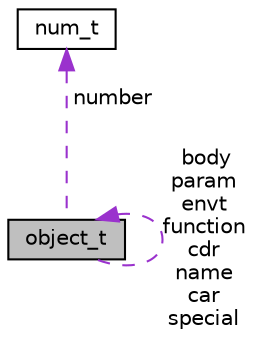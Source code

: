 digraph "object_t"
{
  edge [fontname="Helvetica",fontsize="10",labelfontname="Helvetica",labelfontsize="10"];
  node [fontname="Helvetica",fontsize="10",shape=record];
  Node1 [label="object_t",height=0.2,width=0.4,color="black", fillcolor="grey75", style="filled", fontcolor="black"];
  Node2 -> Node1 [dir="back",color="darkorchid3",fontsize="10",style="dashed",label=" number" ,fontname="Helvetica"];
  Node2 [label="num_t",height=0.2,width=0.4,color="black", fillcolor="white", style="filled",URL="$structnum__t.html"];
  Node1 -> Node1 [dir="back",color="darkorchid3",fontsize="10",style="dashed",label=" body\nparam\nenvt\nfunction\ncdr\nname\ncar\nspecial" ,fontname="Helvetica"];
}

